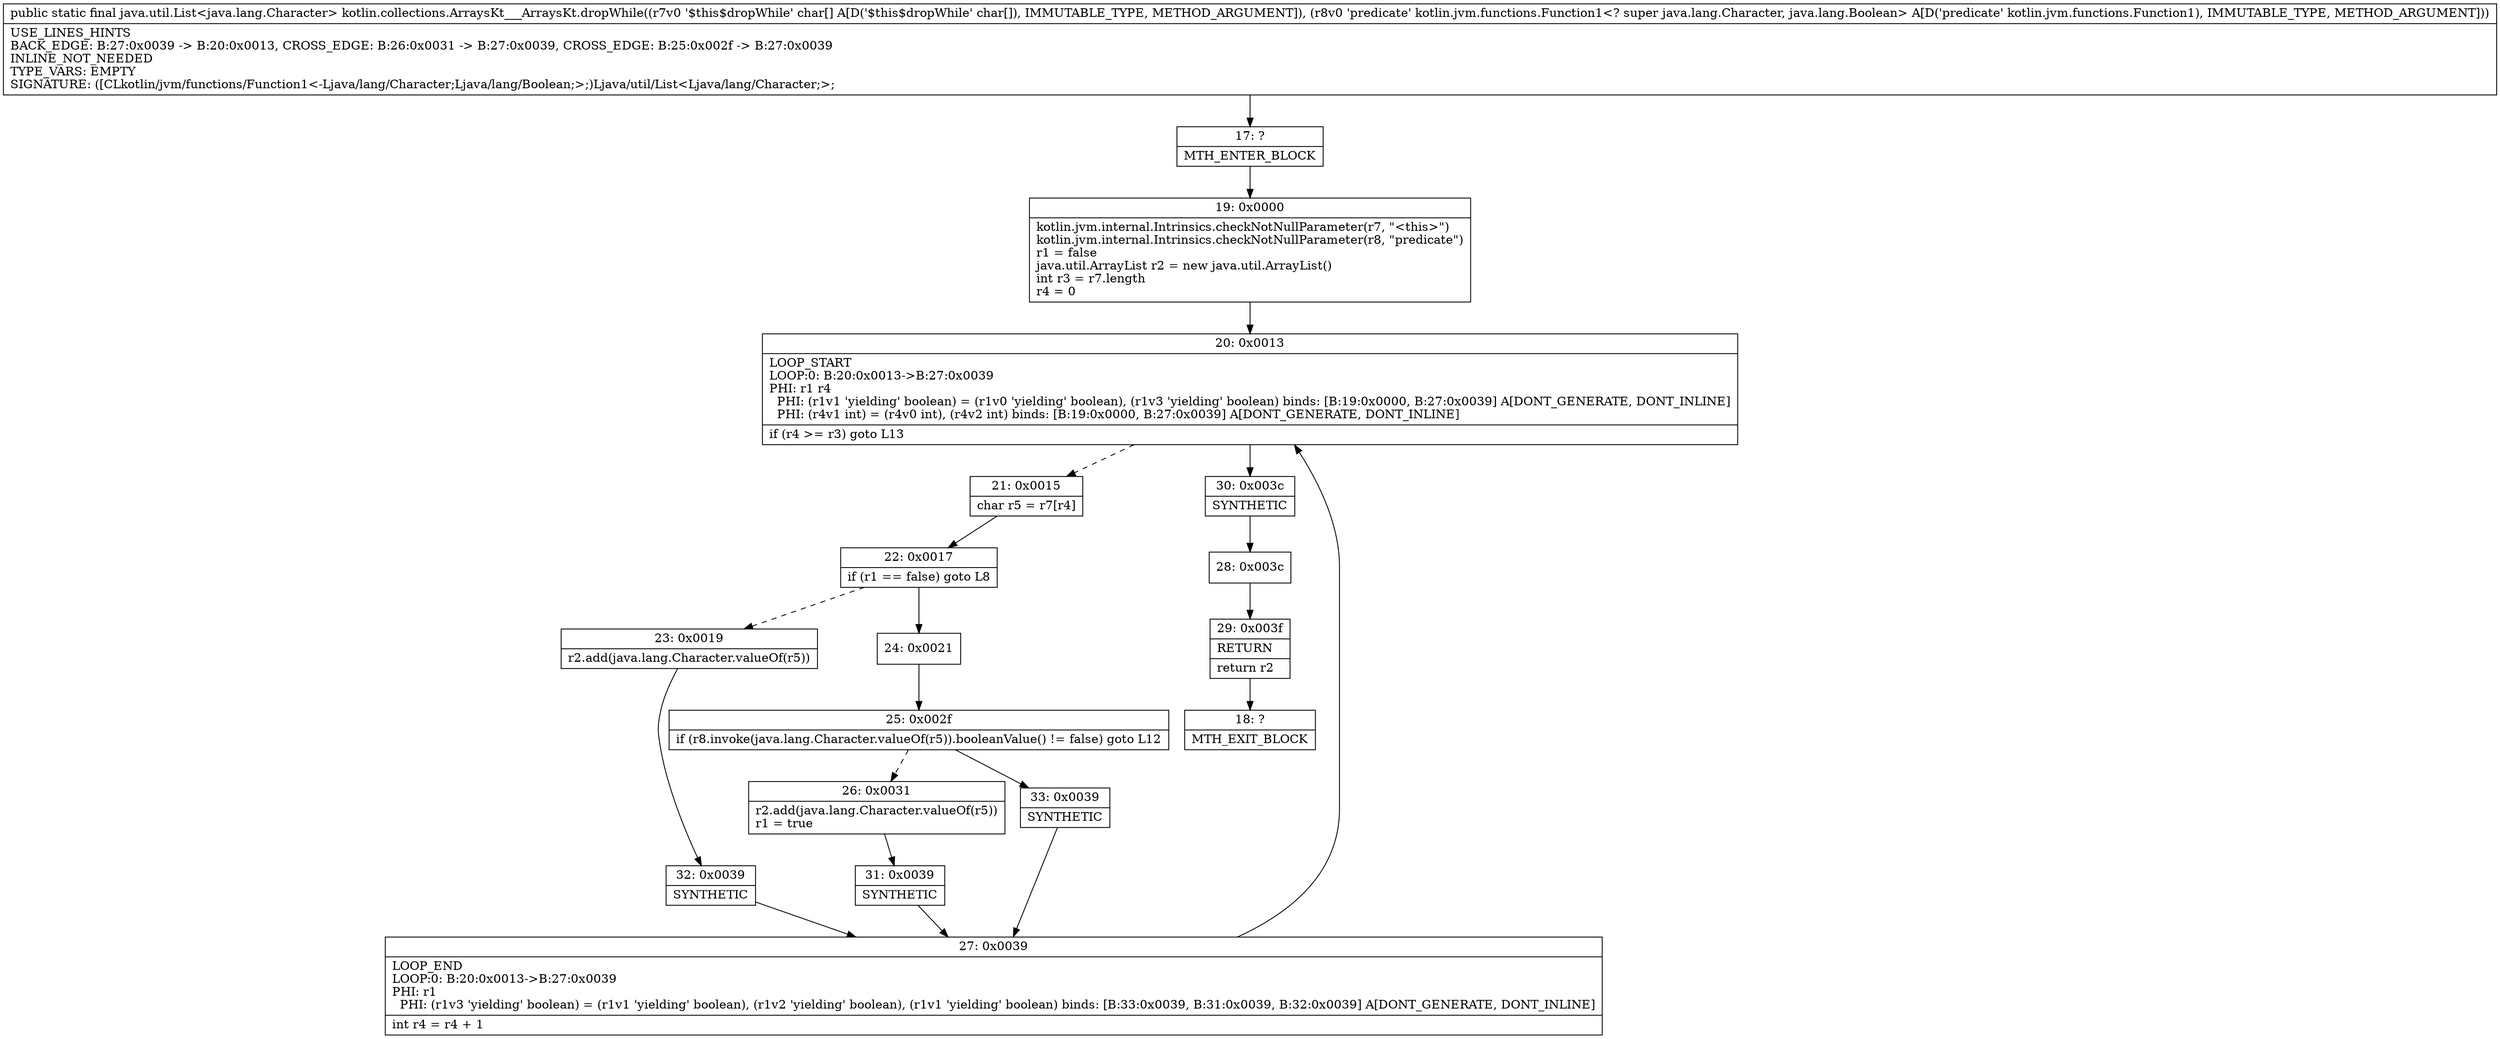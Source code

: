 digraph "CFG forkotlin.collections.ArraysKt___ArraysKt.dropWhile([CLkotlin\/jvm\/functions\/Function1;)Ljava\/util\/List;" {
Node_17 [shape=record,label="{17\:\ ?|MTH_ENTER_BLOCK\l}"];
Node_19 [shape=record,label="{19\:\ 0x0000|kotlin.jvm.internal.Intrinsics.checkNotNullParameter(r7, \"\<this\>\")\lkotlin.jvm.internal.Intrinsics.checkNotNullParameter(r8, \"predicate\")\lr1 = false\ljava.util.ArrayList r2 = new java.util.ArrayList()\lint r3 = r7.length\lr4 = 0\l}"];
Node_20 [shape=record,label="{20\:\ 0x0013|LOOP_START\lLOOP:0: B:20:0x0013\-\>B:27:0x0039\lPHI: r1 r4 \l  PHI: (r1v1 'yielding' boolean) = (r1v0 'yielding' boolean), (r1v3 'yielding' boolean) binds: [B:19:0x0000, B:27:0x0039] A[DONT_GENERATE, DONT_INLINE]\l  PHI: (r4v1 int) = (r4v0 int), (r4v2 int) binds: [B:19:0x0000, B:27:0x0039] A[DONT_GENERATE, DONT_INLINE]\l|if (r4 \>= r3) goto L13\l}"];
Node_21 [shape=record,label="{21\:\ 0x0015|char r5 = r7[r4]\l}"];
Node_22 [shape=record,label="{22\:\ 0x0017|if (r1 == false) goto L8\l}"];
Node_23 [shape=record,label="{23\:\ 0x0019|r2.add(java.lang.Character.valueOf(r5))\l}"];
Node_32 [shape=record,label="{32\:\ 0x0039|SYNTHETIC\l}"];
Node_27 [shape=record,label="{27\:\ 0x0039|LOOP_END\lLOOP:0: B:20:0x0013\-\>B:27:0x0039\lPHI: r1 \l  PHI: (r1v3 'yielding' boolean) = (r1v1 'yielding' boolean), (r1v2 'yielding' boolean), (r1v1 'yielding' boolean) binds: [B:33:0x0039, B:31:0x0039, B:32:0x0039] A[DONT_GENERATE, DONT_INLINE]\l|int r4 = r4 + 1\l}"];
Node_24 [shape=record,label="{24\:\ 0x0021}"];
Node_25 [shape=record,label="{25\:\ 0x002f|if (r8.invoke(java.lang.Character.valueOf(r5)).booleanValue() != false) goto L12\l}"];
Node_26 [shape=record,label="{26\:\ 0x0031|r2.add(java.lang.Character.valueOf(r5))\lr1 = true\l}"];
Node_31 [shape=record,label="{31\:\ 0x0039|SYNTHETIC\l}"];
Node_33 [shape=record,label="{33\:\ 0x0039|SYNTHETIC\l}"];
Node_30 [shape=record,label="{30\:\ 0x003c|SYNTHETIC\l}"];
Node_28 [shape=record,label="{28\:\ 0x003c}"];
Node_29 [shape=record,label="{29\:\ 0x003f|RETURN\l|return r2\l}"];
Node_18 [shape=record,label="{18\:\ ?|MTH_EXIT_BLOCK\l}"];
MethodNode[shape=record,label="{public static final java.util.List\<java.lang.Character\> kotlin.collections.ArraysKt___ArraysKt.dropWhile((r7v0 '$this$dropWhile' char[] A[D('$this$dropWhile' char[]), IMMUTABLE_TYPE, METHOD_ARGUMENT]), (r8v0 'predicate' kotlin.jvm.functions.Function1\<? super java.lang.Character, java.lang.Boolean\> A[D('predicate' kotlin.jvm.functions.Function1), IMMUTABLE_TYPE, METHOD_ARGUMENT]))  | USE_LINES_HINTS\lBACK_EDGE: B:27:0x0039 \-\> B:20:0x0013, CROSS_EDGE: B:26:0x0031 \-\> B:27:0x0039, CROSS_EDGE: B:25:0x002f \-\> B:27:0x0039\lINLINE_NOT_NEEDED\lTYPE_VARS: EMPTY\lSIGNATURE: ([CLkotlin\/jvm\/functions\/Function1\<\-Ljava\/lang\/Character;Ljava\/lang\/Boolean;\>;)Ljava\/util\/List\<Ljava\/lang\/Character;\>;\l}"];
MethodNode -> Node_17;Node_17 -> Node_19;
Node_19 -> Node_20;
Node_20 -> Node_21[style=dashed];
Node_20 -> Node_30;
Node_21 -> Node_22;
Node_22 -> Node_23[style=dashed];
Node_22 -> Node_24;
Node_23 -> Node_32;
Node_32 -> Node_27;
Node_27 -> Node_20;
Node_24 -> Node_25;
Node_25 -> Node_26[style=dashed];
Node_25 -> Node_33;
Node_26 -> Node_31;
Node_31 -> Node_27;
Node_33 -> Node_27;
Node_30 -> Node_28;
Node_28 -> Node_29;
Node_29 -> Node_18;
}

